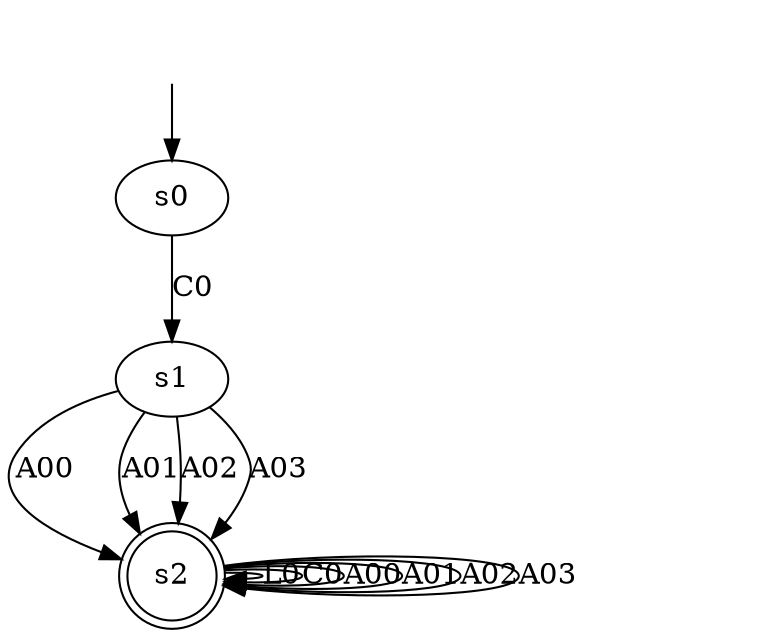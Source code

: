 digraph "data/our_models/magento_4_b1" {
s0 [label=s0];
s1 [label=s1];
s2 [label=s2, shape=doublecircle];
s0 -> s1  [label=C0];
s1 -> s2  [label=A00];
s1 -> s2  [label=A01];
s1 -> s2  [label=A02];
s1 -> s2  [label=A03];
s2 -> s2  [label=L0];
s2 -> s2  [label=C0];
s2 -> s2  [label=A00];
s2 -> s2  [label=A01];
s2 -> s2  [label=A02];
s2 -> s2  [label=A03];
__start0 [label="", shape=none];
__start0 -> s0  [label=""];
}
